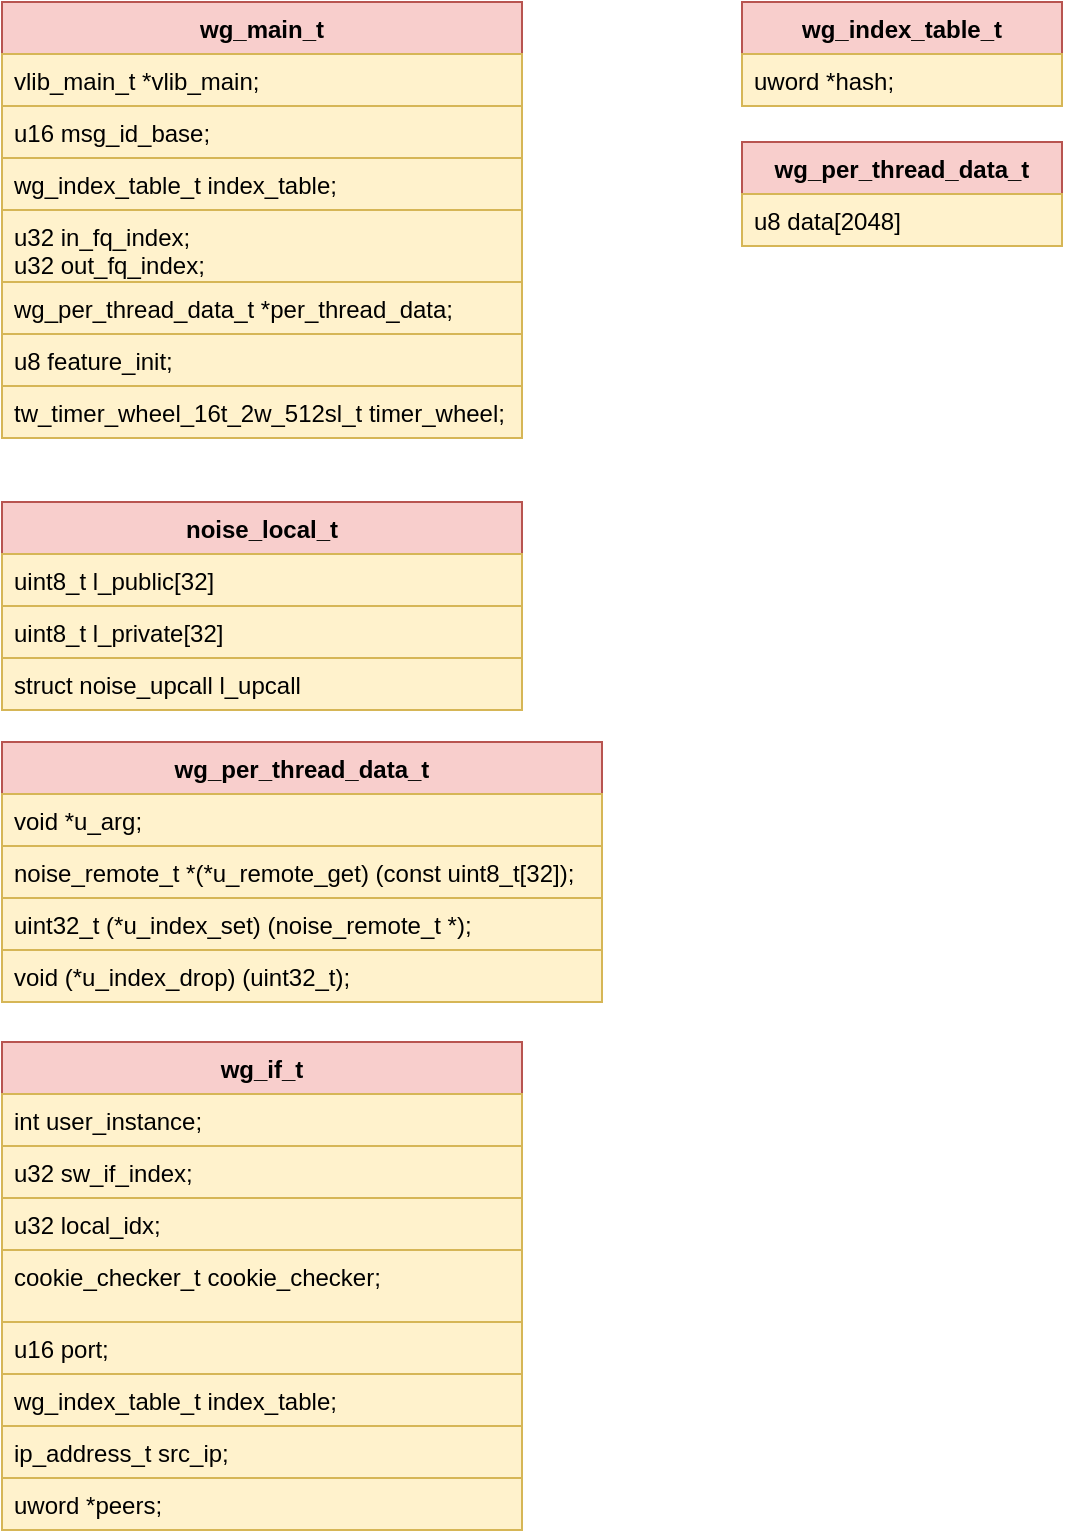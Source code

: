 <mxfile version="15.7.0" type="github">
  <diagram id="7AvQUt7DT94bOIP2M_y_" name="Page-1">
    <mxGraphModel dx="782" dy="436" grid="1" gridSize="10" guides="1" tooltips="1" connect="1" arrows="1" fold="1" page="1" pageScale="1" pageWidth="827" pageHeight="1169" math="0" shadow="0">
      <root>
        <mxCell id="0" />
        <mxCell id="1" parent="0" />
        <mxCell id="nrJYDSRIosnN7z2e5aEC-1" value="wg_main_t" style="swimlane;fontStyle=1;align=center;verticalAlign=top;childLayout=stackLayout;horizontal=1;startSize=26;horizontalStack=0;resizeParent=1;resizeParentMax=0;resizeLast=0;collapsible=1;marginBottom=0;fillColor=#f8cecc;strokeColor=#b85450;" vertex="1" parent="1">
          <mxGeometry x="70" y="150" width="260" height="218" as="geometry" />
        </mxCell>
        <mxCell id="nrJYDSRIosnN7z2e5aEC-2" value="vlib_main_t *vlib_main;" style="text;strokeColor=#d6b656;fillColor=#fff2cc;align=left;verticalAlign=top;spacingLeft=4;spacingRight=4;overflow=hidden;rotatable=0;points=[[0,0.5],[1,0.5]];portConstraint=eastwest;" vertex="1" parent="nrJYDSRIosnN7z2e5aEC-1">
          <mxGeometry y="26" width="260" height="26" as="geometry" />
        </mxCell>
        <mxCell id="nrJYDSRIosnN7z2e5aEC-4" value="u16 msg_id_base;" style="text;strokeColor=#d6b656;fillColor=#fff2cc;align=left;verticalAlign=top;spacingLeft=4;spacingRight=4;overflow=hidden;rotatable=0;points=[[0,0.5],[1,0.5]];portConstraint=eastwest;" vertex="1" parent="nrJYDSRIosnN7z2e5aEC-1">
          <mxGeometry y="52" width="260" height="26" as="geometry" />
        </mxCell>
        <mxCell id="nrJYDSRIosnN7z2e5aEC-5" value="wg_index_table_t index_table;" style="text;strokeColor=#d6b656;fillColor=#fff2cc;align=left;verticalAlign=top;spacingLeft=4;spacingRight=4;overflow=hidden;rotatable=0;points=[[0,0.5],[1,0.5]];portConstraint=eastwest;" vertex="1" parent="nrJYDSRIosnN7z2e5aEC-1">
          <mxGeometry y="78" width="260" height="26" as="geometry" />
        </mxCell>
        <mxCell id="nrJYDSRIosnN7z2e5aEC-6" value="u32 in_fq_index;&#xa;u32 out_fq_index;" style="text;strokeColor=#d6b656;fillColor=#fff2cc;align=left;verticalAlign=top;spacingLeft=4;spacingRight=4;overflow=hidden;rotatable=0;points=[[0,0.5],[1,0.5]];portConstraint=eastwest;" vertex="1" parent="nrJYDSRIosnN7z2e5aEC-1">
          <mxGeometry y="104" width="260" height="36" as="geometry" />
        </mxCell>
        <mxCell id="nrJYDSRIosnN7z2e5aEC-7" value="wg_per_thread_data_t *per_thread_data;" style="text;strokeColor=#d6b656;fillColor=#fff2cc;align=left;verticalAlign=top;spacingLeft=4;spacingRight=4;overflow=hidden;rotatable=0;points=[[0,0.5],[1,0.5]];portConstraint=eastwest;" vertex="1" parent="nrJYDSRIosnN7z2e5aEC-1">
          <mxGeometry y="140" width="260" height="26" as="geometry" />
        </mxCell>
        <mxCell id="nrJYDSRIosnN7z2e5aEC-8" value="u8 feature_init;" style="text;strokeColor=#d6b656;fillColor=#fff2cc;align=left;verticalAlign=top;spacingLeft=4;spacingRight=4;overflow=hidden;rotatable=0;points=[[0,0.5],[1,0.5]];portConstraint=eastwest;" vertex="1" parent="nrJYDSRIosnN7z2e5aEC-1">
          <mxGeometry y="166" width="260" height="26" as="geometry" />
        </mxCell>
        <mxCell id="nrJYDSRIosnN7z2e5aEC-9" value="tw_timer_wheel_16t_2w_512sl_t timer_wheel;" style="text;strokeColor=#d6b656;fillColor=#fff2cc;align=left;verticalAlign=top;spacingLeft=4;spacingRight=4;overflow=hidden;rotatable=0;points=[[0,0.5],[1,0.5]];portConstraint=eastwest;" vertex="1" parent="nrJYDSRIosnN7z2e5aEC-1">
          <mxGeometry y="192" width="260" height="26" as="geometry" />
        </mxCell>
        <mxCell id="nrJYDSRIosnN7z2e5aEC-10" value="wg_index_table_t" style="swimlane;fontStyle=1;align=center;verticalAlign=top;childLayout=stackLayout;horizontal=1;startSize=26;horizontalStack=0;resizeParent=1;resizeParentMax=0;resizeLast=0;collapsible=1;marginBottom=0;fillColor=#f8cecc;strokeColor=#b85450;" vertex="1" parent="1">
          <mxGeometry x="440" y="150" width="160" height="52" as="geometry" />
        </mxCell>
        <mxCell id="nrJYDSRIosnN7z2e5aEC-11" value="uword *hash;" style="text;strokeColor=#d6b656;fillColor=#fff2cc;align=left;verticalAlign=top;spacingLeft=4;spacingRight=4;overflow=hidden;rotatable=0;points=[[0,0.5],[1,0.5]];portConstraint=eastwest;" vertex="1" parent="nrJYDSRIosnN7z2e5aEC-10">
          <mxGeometry y="26" width="160" height="26" as="geometry" />
        </mxCell>
        <mxCell id="nrJYDSRIosnN7z2e5aEC-14" value="wg_per_thread_data_t" style="swimlane;fontStyle=1;align=center;verticalAlign=top;childLayout=stackLayout;horizontal=1;startSize=26;horizontalStack=0;resizeParent=1;resizeParentMax=0;resizeLast=0;collapsible=1;marginBottom=0;fillColor=#f8cecc;strokeColor=#b85450;" vertex="1" parent="1">
          <mxGeometry x="440" y="220" width="160" height="52" as="geometry" />
        </mxCell>
        <mxCell id="nrJYDSRIosnN7z2e5aEC-15" value="u8 data[2048]" style="text;strokeColor=#d6b656;fillColor=#fff2cc;align=left;verticalAlign=top;spacingLeft=4;spacingRight=4;overflow=hidden;rotatable=0;points=[[0,0.5],[1,0.5]];portConstraint=eastwest;" vertex="1" parent="nrJYDSRIosnN7z2e5aEC-14">
          <mxGeometry y="26" width="160" height="26" as="geometry" />
        </mxCell>
        <mxCell id="nrJYDSRIosnN7z2e5aEC-16" value="noise_local_t" style="swimlane;fontStyle=1;align=center;verticalAlign=top;childLayout=stackLayout;horizontal=1;startSize=26;horizontalStack=0;resizeParent=1;resizeParentMax=0;resizeLast=0;collapsible=1;marginBottom=0;fillColor=#f8cecc;strokeColor=#b85450;" vertex="1" parent="1">
          <mxGeometry x="70" y="400" width="260" height="104" as="geometry" />
        </mxCell>
        <mxCell id="nrJYDSRIosnN7z2e5aEC-17" value="uint8_t l_public[32]" style="text;strokeColor=#d6b656;fillColor=#fff2cc;align=left;verticalAlign=top;spacingLeft=4;spacingRight=4;overflow=hidden;rotatable=0;points=[[0,0.5],[1,0.5]];portConstraint=eastwest;" vertex="1" parent="nrJYDSRIosnN7z2e5aEC-16">
          <mxGeometry y="26" width="260" height="26" as="geometry" />
        </mxCell>
        <mxCell id="nrJYDSRIosnN7z2e5aEC-18" value="uint8_t l_private[32]" style="text;strokeColor=#d6b656;fillColor=#fff2cc;align=left;verticalAlign=top;spacingLeft=4;spacingRight=4;overflow=hidden;rotatable=0;points=[[0,0.5],[1,0.5]];portConstraint=eastwest;" vertex="1" parent="nrJYDSRIosnN7z2e5aEC-16">
          <mxGeometry y="52" width="260" height="26" as="geometry" />
        </mxCell>
        <mxCell id="nrJYDSRIosnN7z2e5aEC-19" value="struct noise_upcall l_upcall" style="text;strokeColor=#d6b656;fillColor=#fff2cc;align=left;verticalAlign=top;spacingLeft=4;spacingRight=4;overflow=hidden;rotatable=0;points=[[0,0.5],[1,0.5]];portConstraint=eastwest;" vertex="1" parent="nrJYDSRIosnN7z2e5aEC-16">
          <mxGeometry y="78" width="260" height="26" as="geometry" />
        </mxCell>
        <mxCell id="nrJYDSRIosnN7z2e5aEC-24" value="wg_per_thread_data_t" style="swimlane;fontStyle=1;align=center;verticalAlign=top;childLayout=stackLayout;horizontal=1;startSize=26;horizontalStack=0;resizeParent=1;resizeParentMax=0;resizeLast=0;collapsible=1;marginBottom=0;fillColor=#f8cecc;strokeColor=#b85450;" vertex="1" parent="1">
          <mxGeometry x="70" y="520" width="300" height="130" as="geometry" />
        </mxCell>
        <mxCell id="nrJYDSRIosnN7z2e5aEC-25" value="void *u_arg;" style="text;strokeColor=#d6b656;fillColor=#fff2cc;align=left;verticalAlign=top;spacingLeft=4;spacingRight=4;overflow=hidden;rotatable=0;points=[[0,0.5],[1,0.5]];portConstraint=eastwest;" vertex="1" parent="nrJYDSRIosnN7z2e5aEC-24">
          <mxGeometry y="26" width="300" height="26" as="geometry" />
        </mxCell>
        <mxCell id="nrJYDSRIosnN7z2e5aEC-26" value="noise_remote_t *(*u_remote_get) (const uint8_t[32]);" style="text;strokeColor=#d6b656;fillColor=#fff2cc;align=left;verticalAlign=top;spacingLeft=4;spacingRight=4;overflow=hidden;rotatable=0;points=[[0,0.5],[1,0.5]];portConstraint=eastwest;" vertex="1" parent="nrJYDSRIosnN7z2e5aEC-24">
          <mxGeometry y="52" width="300" height="26" as="geometry" />
        </mxCell>
        <mxCell id="nrJYDSRIosnN7z2e5aEC-27" value="uint32_t (*u_index_set) (noise_remote_t *);" style="text;strokeColor=#d6b656;fillColor=#fff2cc;align=left;verticalAlign=top;spacingLeft=4;spacingRight=4;overflow=hidden;rotatable=0;points=[[0,0.5],[1,0.5]];portConstraint=eastwest;" vertex="1" parent="nrJYDSRIosnN7z2e5aEC-24">
          <mxGeometry y="78" width="300" height="26" as="geometry" />
        </mxCell>
        <mxCell id="nrJYDSRIosnN7z2e5aEC-28" value="void (*u_index_drop) (uint32_t);" style="text;strokeColor=#d6b656;fillColor=#fff2cc;align=left;verticalAlign=top;spacingLeft=4;spacingRight=4;overflow=hidden;rotatable=0;points=[[0,0.5],[1,0.5]];portConstraint=eastwest;" vertex="1" parent="nrJYDSRIosnN7z2e5aEC-24">
          <mxGeometry y="104" width="300" height="26" as="geometry" />
        </mxCell>
        <mxCell id="nrJYDSRIosnN7z2e5aEC-29" value="wg_if_t" style="swimlane;fontStyle=1;align=center;verticalAlign=top;childLayout=stackLayout;horizontal=1;startSize=26;horizontalStack=0;resizeParent=1;resizeParentMax=0;resizeLast=0;collapsible=1;marginBottom=0;fillColor=#f8cecc;strokeColor=#b85450;" vertex="1" parent="1">
          <mxGeometry x="70" y="670" width="260" height="244" as="geometry" />
        </mxCell>
        <mxCell id="nrJYDSRIosnN7z2e5aEC-30" value="int user_instance;" style="text;strokeColor=#d6b656;fillColor=#fff2cc;align=left;verticalAlign=top;spacingLeft=4;spacingRight=4;overflow=hidden;rotatable=0;points=[[0,0.5],[1,0.5]];portConstraint=eastwest;" vertex="1" parent="nrJYDSRIosnN7z2e5aEC-29">
          <mxGeometry y="26" width="260" height="26" as="geometry" />
        </mxCell>
        <mxCell id="nrJYDSRIosnN7z2e5aEC-31" value="u32 sw_if_index;" style="text;strokeColor=#d6b656;fillColor=#fff2cc;align=left;verticalAlign=top;spacingLeft=4;spacingRight=4;overflow=hidden;rotatable=0;points=[[0,0.5],[1,0.5]];portConstraint=eastwest;" vertex="1" parent="nrJYDSRIosnN7z2e5aEC-29">
          <mxGeometry y="52" width="260" height="26" as="geometry" />
        </mxCell>
        <mxCell id="nrJYDSRIosnN7z2e5aEC-32" value="u32 local_idx;" style="text;strokeColor=#d6b656;fillColor=#fff2cc;align=left;verticalAlign=top;spacingLeft=4;spacingRight=4;overflow=hidden;rotatable=0;points=[[0,0.5],[1,0.5]];portConstraint=eastwest;" vertex="1" parent="nrJYDSRIosnN7z2e5aEC-29">
          <mxGeometry y="78" width="260" height="26" as="geometry" />
        </mxCell>
        <mxCell id="nrJYDSRIosnN7z2e5aEC-33" value="cookie_checker_t cookie_checker;" style="text;strokeColor=#d6b656;fillColor=#fff2cc;align=left;verticalAlign=top;spacingLeft=4;spacingRight=4;overflow=hidden;rotatable=0;points=[[0,0.5],[1,0.5]];portConstraint=eastwest;" vertex="1" parent="nrJYDSRIosnN7z2e5aEC-29">
          <mxGeometry y="104" width="260" height="36" as="geometry" />
        </mxCell>
        <mxCell id="nrJYDSRIosnN7z2e5aEC-34" value="u16 port;" style="text;strokeColor=#d6b656;fillColor=#fff2cc;align=left;verticalAlign=top;spacingLeft=4;spacingRight=4;overflow=hidden;rotatable=0;points=[[0,0.5],[1,0.5]];portConstraint=eastwest;" vertex="1" parent="nrJYDSRIosnN7z2e5aEC-29">
          <mxGeometry y="140" width="260" height="26" as="geometry" />
        </mxCell>
        <mxCell id="nrJYDSRIosnN7z2e5aEC-35" value="wg_index_table_t index_table;" style="text;strokeColor=#d6b656;fillColor=#fff2cc;align=left;verticalAlign=top;spacingLeft=4;spacingRight=4;overflow=hidden;rotatable=0;points=[[0,0.5],[1,0.5]];portConstraint=eastwest;" vertex="1" parent="nrJYDSRIosnN7z2e5aEC-29">
          <mxGeometry y="166" width="260" height="26" as="geometry" />
        </mxCell>
        <mxCell id="nrJYDSRIosnN7z2e5aEC-36" value="ip_address_t src_ip;" style="text;strokeColor=#d6b656;fillColor=#fff2cc;align=left;verticalAlign=top;spacingLeft=4;spacingRight=4;overflow=hidden;rotatable=0;points=[[0,0.5],[1,0.5]];portConstraint=eastwest;" vertex="1" parent="nrJYDSRIosnN7z2e5aEC-29">
          <mxGeometry y="192" width="260" height="26" as="geometry" />
        </mxCell>
        <mxCell id="nrJYDSRIosnN7z2e5aEC-37" value="uword *peers;" style="text;strokeColor=#d6b656;fillColor=#fff2cc;align=left;verticalAlign=top;spacingLeft=4;spacingRight=4;overflow=hidden;rotatable=0;points=[[0,0.5],[1,0.5]];portConstraint=eastwest;" vertex="1" parent="nrJYDSRIosnN7z2e5aEC-29">
          <mxGeometry y="218" width="260" height="26" as="geometry" />
        </mxCell>
      </root>
    </mxGraphModel>
  </diagram>
</mxfile>
